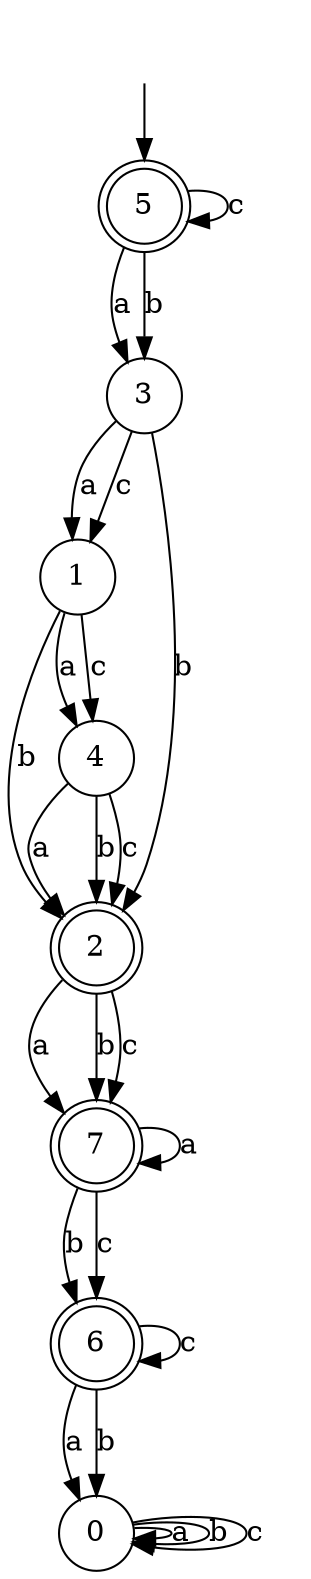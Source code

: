 digraph g {
__start [label=""shape=none]
	5[shape="doublecircle" label="5"]
	0[shape="circle" label="0"]
	1[shape="circle" label="1"]
	2[shape="doublecircle" label="2"]
	3[shape="circle" label="3"]
	4[shape="circle" label="4"]
	6[shape="doublecircle" label="6"]
	7[shape="doublecircle" label="7"]

__start -> 5
	0 -> 0 [label="a"]
	0 -> 0 [label="b"]
	0 -> 0 [label="c"]
	1 -> 4 [label="a"]
	1 -> 2 [label="b"]
	1 -> 4 [label="c"]
	2 -> 7 [label="a"]
	2 -> 7 [label="b"]
	2 -> 7 [label="c"]
	3 -> 1 [label="a"]
	3 -> 2 [label="b"]
	3 -> 1 [label="c"]
	4 -> 2 [label="a"]
	4 -> 2 [label="b"]
	4 -> 2 [label="c"]
	5 -> 3 [label="a"]
	5 -> 3 [label="b"]
	5 -> 5 [label="c"]
	6 -> 0 [label="a"]
	6 -> 0 [label="b"]
	6 -> 6 [label="c"]
	7 -> 7 [label="a"]
	7 -> 6 [label="b"]
	7 -> 6 [label="c"]
}

